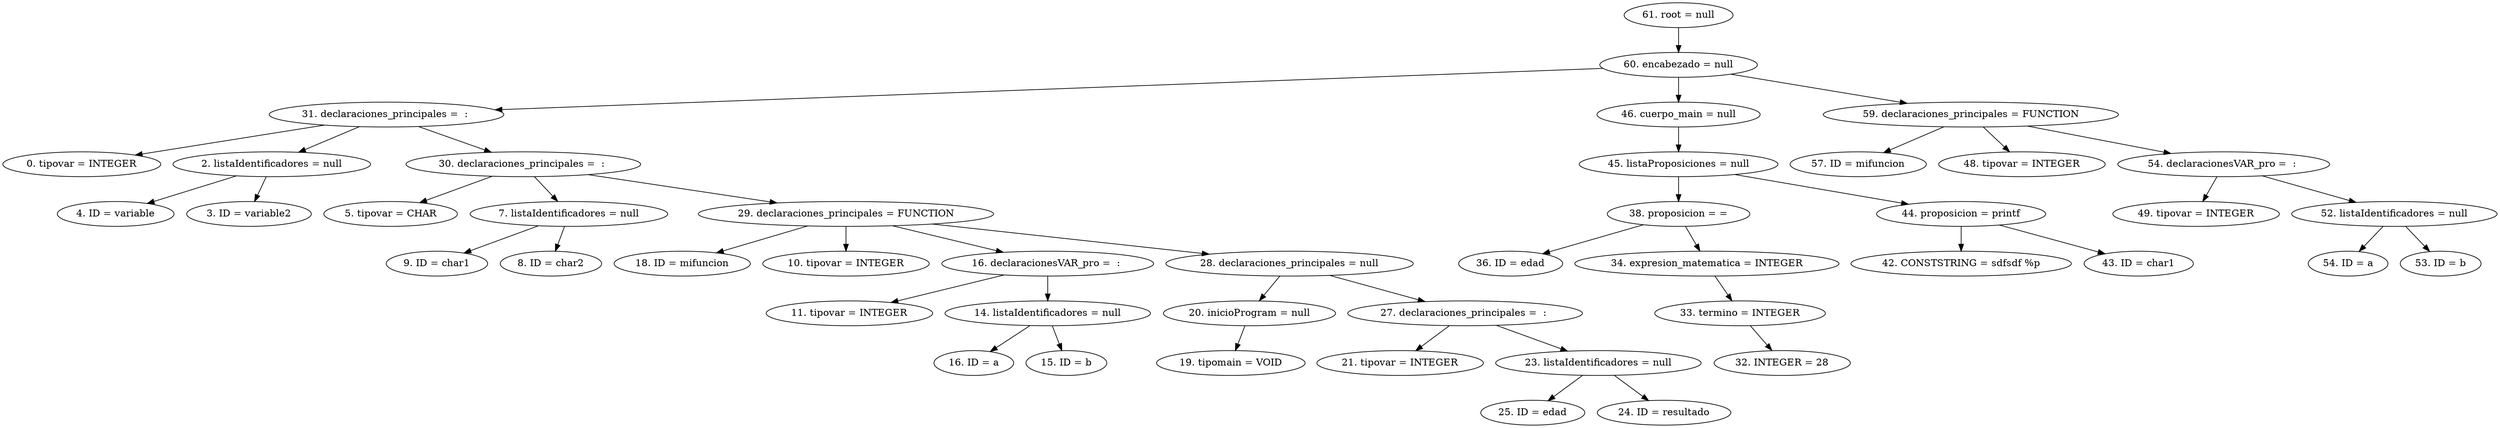 digraph G {
"61. root = null"->"60. encabezado = null"
"60. encabezado = null"->"31. declaraciones_principales =  : "
"31. declaraciones_principales =  : "->"0. tipovar = INTEGER"
"31. declaraciones_principales =  : "->"2. listaIdentificadores = null"
"2. listaIdentificadores = null"->"4. ID = variable"
"2. listaIdentificadores = null"->"3. ID = variable2"
"31. declaraciones_principales =  : "->"30. declaraciones_principales =  : "
"30. declaraciones_principales =  : "->"5. tipovar = CHAR"
"30. declaraciones_principales =  : "->"7. listaIdentificadores = null"
"7. listaIdentificadores = null"->"9. ID = char1"
"7. listaIdentificadores = null"->"8. ID = char2"
"30. declaraciones_principales =  : "->"29. declaraciones_principales = FUNCTION"
"29. declaraciones_principales = FUNCTION"->"18. ID = mifuncion"
"29. declaraciones_principales = FUNCTION"->"10. tipovar = INTEGER"
"29. declaraciones_principales = FUNCTION"->"16. declaracionesVAR_pro =  : "
"16. declaracionesVAR_pro =  : "->"11. tipovar = INTEGER"
"16. declaracionesVAR_pro =  : "->"14. listaIdentificadores = null"
"14. listaIdentificadores = null"->"16. ID = a"
"14. listaIdentificadores = null"->"15. ID = b"
"29. declaraciones_principales = FUNCTION"->"28. declaraciones_principales = null"
"28. declaraciones_principales = null"->"20. inicioProgram = null"
"20. inicioProgram = null"->"19. tipomain = VOID"
"28. declaraciones_principales = null"->"27. declaraciones_principales =  : "
"27. declaraciones_principales =  : "->"21. tipovar = INTEGER"
"27. declaraciones_principales =  : "->"23. listaIdentificadores = null"
"23. listaIdentificadores = null"->"25. ID = edad"
"23. listaIdentificadores = null"->"24. ID = resultado"
"60. encabezado = null"->"46. cuerpo_main = null"
"46. cuerpo_main = null"->"45. listaProposiciones = null"
"45. listaProposiciones = null"->"38. proposicion = ="
"38. proposicion = ="->"36. ID = edad"
"38. proposicion = ="->"34. expresion_matematica = INTEGER"
"34. expresion_matematica = INTEGER"->"33. termino = INTEGER"
"33. termino = INTEGER"->"32. INTEGER = 28"
"45. listaProposiciones = null"->"44. proposicion = printf"
"44. proposicion = printf"->"42. CONSTSTRING = sdfsdf %p"
"44. proposicion = printf"->"43. ID = char1"
"60. encabezado = null"->"59. declaraciones_principales = FUNCTION"
"59. declaraciones_principales = FUNCTION"->"57. ID = mifuncion"
"59. declaraciones_principales = FUNCTION"->"48. tipovar = INTEGER"
"59. declaraciones_principales = FUNCTION"->"54. declaracionesVAR_pro =  : "
"54. declaracionesVAR_pro =  : "->"49. tipovar = INTEGER"
"54. declaracionesVAR_pro =  : "->"52. listaIdentificadores = null"
"52. listaIdentificadores = null"->"54. ID = a"
"52. listaIdentificadores = null"->"53. ID = b"


}
